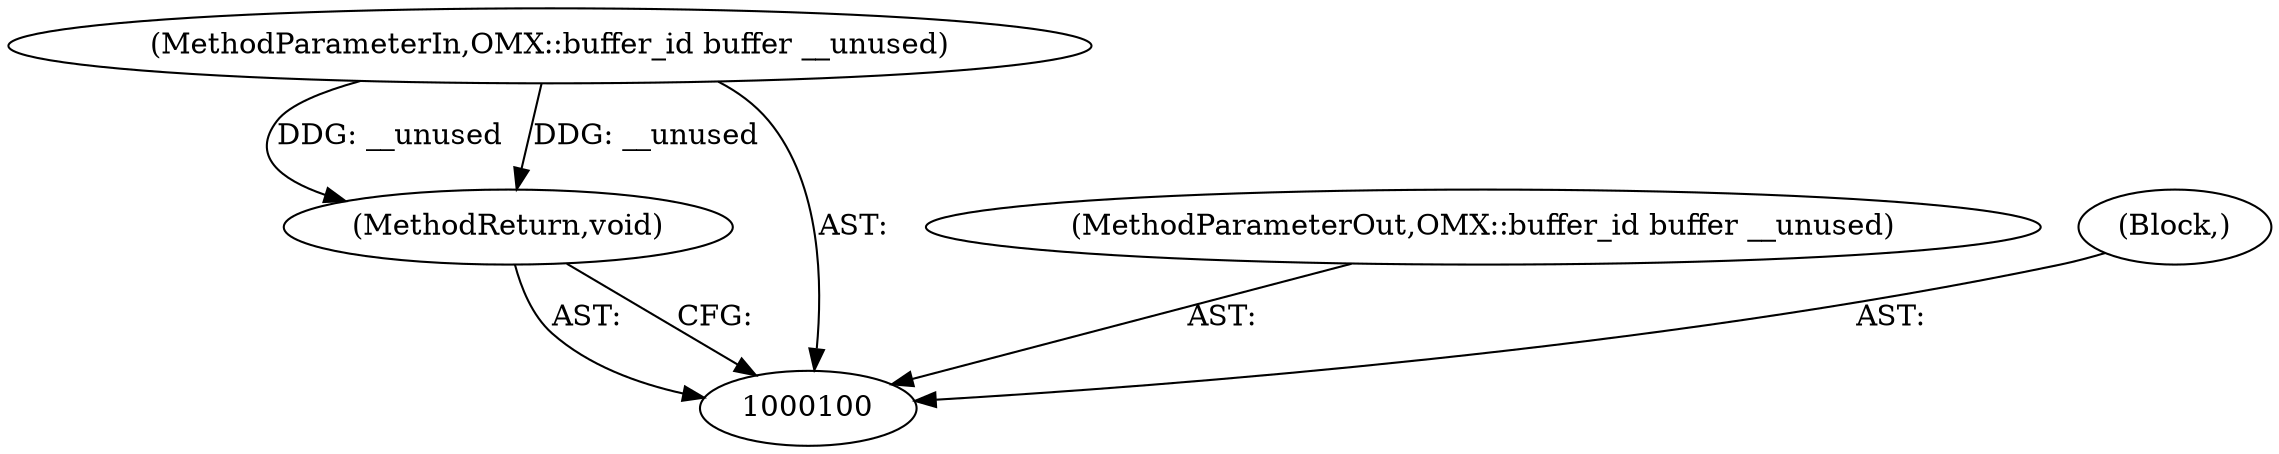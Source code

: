 digraph "1_Android_3cb1b6944e776863aea316e25fdc16d7f9962902_1" {
"1000103" [label="(MethodReturn,void)"];
"1000101" [label="(MethodParameterIn,OMX::buffer_id buffer __unused)"];
"1000107" [label="(MethodParameterOut,OMX::buffer_id buffer __unused)"];
"1000102" [label="(Block,)"];
"1000103" -> "1000100"  [label="AST: "];
"1000103" -> "1000100"  [label="CFG: "];
"1000101" -> "1000103"  [label="DDG: __unused"];
"1000101" -> "1000100"  [label="AST: "];
"1000101" -> "1000103"  [label="DDG: __unused"];
"1000107" -> "1000100"  [label="AST: "];
"1000102" -> "1000100"  [label="AST: "];
}
